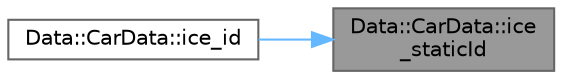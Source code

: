 digraph "Data::CarData::ice_staticId"
{
 // LATEX_PDF_SIZE
  bgcolor="transparent";
  edge [fontname=Helvetica,fontsize=10,labelfontname=Helvetica,labelfontsize=10];
  node [fontname=Helvetica,fontsize=10,shape=box,height=0.2,width=0.4];
  rankdir="RL";
  Node1 [id="Node000001",label="Data::CarData::ice\l_staticId",height=0.2,width=0.4,color="gray40", fillcolor="grey60", style="filled", fontcolor="black",tooltip=" "];
  Node1 -> Node2 [id="edge1_Node000001_Node000002",dir="back",color="steelblue1",style="solid",tooltip=" "];
  Node2 [id="Node000002",label="Data::CarData::ice_id",height=0.2,width=0.4,color="grey40", fillcolor="white", style="filled",URL="$classData_1_1CarData.html#a2d9ee7d145c49ff3c1da31caacb74ceb",tooltip=" "];
}
